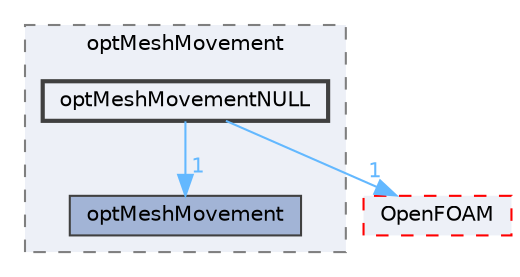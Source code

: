digraph "src/optimisation/adjointOptimisation/adjoint/optimisation/optMeshMovement/optMeshMovementNULL"
{
 // LATEX_PDF_SIZE
  bgcolor="transparent";
  edge [fontname=Helvetica,fontsize=10,labelfontname=Helvetica,labelfontsize=10];
  node [fontname=Helvetica,fontsize=10,shape=box,height=0.2,width=0.4];
  compound=true
  subgraph clusterdir_f33cf6d3df2df90519c8bae008080c01 {
    graph [ bgcolor="#edf0f7", pencolor="grey50", label="optMeshMovement", fontname=Helvetica,fontsize=10 style="filled,dashed", URL="dir_f33cf6d3df2df90519c8bae008080c01.html",tooltip=""]
  dir_09a1049f63232b02df57dfefdc67d2c6 [label="optMeshMovement", fillcolor="#a2b4d6", color="grey25", style="filled", URL="dir_09a1049f63232b02df57dfefdc67d2c6.html",tooltip=""];
  dir_4906c16db5d84375255130a39241e9f2 [label="optMeshMovementNULL", fillcolor="#edf0f7", color="grey25", style="filled,bold", URL="dir_4906c16db5d84375255130a39241e9f2.html",tooltip=""];
  }
  dir_c5473ff19b20e6ec4dfe5c310b3778a8 [label="OpenFOAM", fillcolor="#edf0f7", color="red", style="filled,dashed", URL="dir_c5473ff19b20e6ec4dfe5c310b3778a8.html",tooltip=""];
  dir_4906c16db5d84375255130a39241e9f2->dir_09a1049f63232b02df57dfefdc67d2c6 [headlabel="1", labeldistance=1.5 headhref="dir_002712_002710.html" href="dir_002712_002710.html" color="steelblue1" fontcolor="steelblue1"];
  dir_4906c16db5d84375255130a39241e9f2->dir_c5473ff19b20e6ec4dfe5c310b3778a8 [headlabel="1", labeldistance=1.5 headhref="dir_002712_002695.html" href="dir_002712_002695.html" color="steelblue1" fontcolor="steelblue1"];
}
